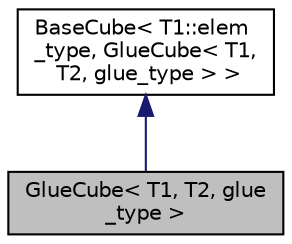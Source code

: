 digraph "GlueCube&lt; T1, T2, glue_type &gt;"
{
  edge [fontname="Helvetica",fontsize="10",labelfontname="Helvetica",labelfontsize="10"];
  node [fontname="Helvetica",fontsize="10",shape=record];
  Node1 [label="GlueCube\< T1, T2, glue\l_type \>",height=0.2,width=0.4,color="black", fillcolor="grey75", style="filled" fontcolor="black"];
  Node2 -> Node1 [dir="back",color="midnightblue",fontsize="10",style="solid",fontname="Helvetica"];
  Node2 [label="BaseCube\< T1::elem\l_type, GlueCube\< T1,\l T2, glue_type \> \>",height=0.2,width=0.4,color="black", fillcolor="white", style="filled",URL="$struct_base_cube.html"];
}
